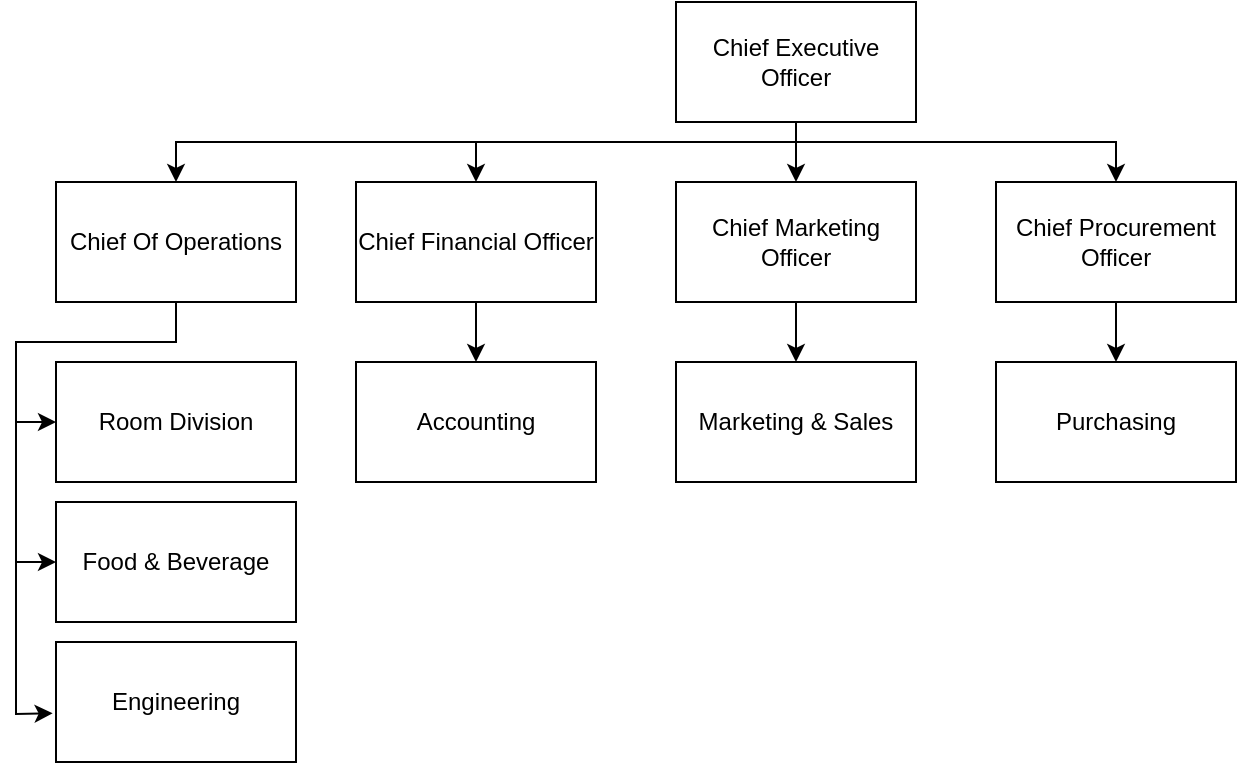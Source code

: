 <mxfile version="16.6.7" type="github">
  <diagram id="prtHgNgQTEPvFCAcTncT" name="Page-1">
    <mxGraphModel dx="1065" dy="486" grid="1" gridSize="10" guides="1" tooltips="1" connect="1" arrows="1" fold="1" page="1" pageScale="1" pageWidth="827" pageHeight="1169" math="0" shadow="0">
      <root>
        <mxCell id="0" />
        <mxCell id="1" parent="0" />
        <mxCell id="JqPvwRSfFl-CjzuHMjjg-1" value="Chief Executive Officer" style="rounded=0;whiteSpace=wrap;html=1;" vertex="1" parent="1">
          <mxGeometry x="340" y="10" width="120" height="60" as="geometry" />
        </mxCell>
        <mxCell id="JqPvwRSfFl-CjzuHMjjg-2" value="Chief Financial Officer" style="rounded=0;whiteSpace=wrap;html=1;" vertex="1" parent="1">
          <mxGeometry x="180" y="100" width="120" height="60" as="geometry" />
        </mxCell>
        <mxCell id="JqPvwRSfFl-CjzuHMjjg-3" value="Chief Marketing Officer" style="rounded=0;whiteSpace=wrap;html=1;" vertex="1" parent="1">
          <mxGeometry x="340" y="100" width="120" height="60" as="geometry" />
        </mxCell>
        <mxCell id="JqPvwRSfFl-CjzuHMjjg-5" value="Chief Of Operations" style="rounded=0;whiteSpace=wrap;html=1;" vertex="1" parent="1">
          <mxGeometry x="30" y="100" width="120" height="60" as="geometry" />
        </mxCell>
        <mxCell id="JqPvwRSfFl-CjzuHMjjg-6" value="Chief Procurement Officer" style="rounded=0;whiteSpace=wrap;html=1;" vertex="1" parent="1">
          <mxGeometry x="500" y="100" width="120" height="60" as="geometry" />
        </mxCell>
        <mxCell id="JqPvwRSfFl-CjzuHMjjg-7" value="Accounting" style="rounded=0;whiteSpace=wrap;html=1;" vertex="1" parent="1">
          <mxGeometry x="180" y="190" width="120" height="60" as="geometry" />
        </mxCell>
        <mxCell id="JqPvwRSfFl-CjzuHMjjg-8" value="Room Division" style="rounded=0;whiteSpace=wrap;html=1;" vertex="1" parent="1">
          <mxGeometry x="30" y="190" width="120" height="60" as="geometry" />
        </mxCell>
        <mxCell id="JqPvwRSfFl-CjzuHMjjg-9" value="Food &amp;amp; Beverage" style="rounded=0;whiteSpace=wrap;html=1;" vertex="1" parent="1">
          <mxGeometry x="30" y="260" width="120" height="60" as="geometry" />
        </mxCell>
        <mxCell id="JqPvwRSfFl-CjzuHMjjg-10" value="Marketing &amp;amp; Sales" style="rounded=0;whiteSpace=wrap;html=1;" vertex="1" parent="1">
          <mxGeometry x="340" y="190" width="120" height="60" as="geometry" />
        </mxCell>
        <mxCell id="JqPvwRSfFl-CjzuHMjjg-11" value="Purchasing" style="rounded=0;whiteSpace=wrap;html=1;" vertex="1" parent="1">
          <mxGeometry x="500" y="190" width="120" height="60" as="geometry" />
        </mxCell>
        <mxCell id="JqPvwRSfFl-CjzuHMjjg-12" value="Engineering" style="rounded=0;whiteSpace=wrap;html=1;" vertex="1" parent="1">
          <mxGeometry x="30" y="330" width="120" height="60" as="geometry" />
        </mxCell>
        <mxCell id="JqPvwRSfFl-CjzuHMjjg-13" value="" style="endArrow=classic;html=1;rounded=0;exitX=0.5;exitY=1;exitDx=0;exitDy=0;entryX=0.5;entryY=0;entryDx=0;entryDy=0;" edge="1" parent="1" source="JqPvwRSfFl-CjzuHMjjg-1" target="JqPvwRSfFl-CjzuHMjjg-3">
          <mxGeometry width="50" height="50" relative="1" as="geometry">
            <mxPoint x="410" y="220" as="sourcePoint" />
            <mxPoint x="460" y="170" as="targetPoint" />
          </mxGeometry>
        </mxCell>
        <mxCell id="JqPvwRSfFl-CjzuHMjjg-14" value="" style="endArrow=classic;html=1;rounded=0;entryX=0.5;entryY=0;entryDx=0;entryDy=0;" edge="1" parent="1" target="JqPvwRSfFl-CjzuHMjjg-2">
          <mxGeometry width="50" height="50" relative="1" as="geometry">
            <mxPoint x="400" y="80" as="sourcePoint" />
            <mxPoint x="260" y="40" as="targetPoint" />
            <Array as="points">
              <mxPoint x="240" y="80" />
            </Array>
          </mxGeometry>
        </mxCell>
        <mxCell id="JqPvwRSfFl-CjzuHMjjg-15" value="" style="endArrow=classic;html=1;rounded=0;entryX=0.5;entryY=0;entryDx=0;entryDy=0;" edge="1" parent="1" target="JqPvwRSfFl-CjzuHMjjg-6">
          <mxGeometry width="50" height="50" relative="1" as="geometry">
            <mxPoint x="400" y="80" as="sourcePoint" />
            <mxPoint x="460" y="170" as="targetPoint" />
            <Array as="points">
              <mxPoint x="560" y="80" />
            </Array>
          </mxGeometry>
        </mxCell>
        <mxCell id="JqPvwRSfFl-CjzuHMjjg-16" value="" style="endArrow=classic;html=1;rounded=0;entryX=0.5;entryY=0;entryDx=0;entryDy=0;" edge="1" parent="1" target="JqPvwRSfFl-CjzuHMjjg-5">
          <mxGeometry width="50" height="50" relative="1" as="geometry">
            <mxPoint x="240" y="80" as="sourcePoint" />
            <mxPoint x="140" y="80" as="targetPoint" />
            <Array as="points">
              <mxPoint x="90" y="80" />
            </Array>
          </mxGeometry>
        </mxCell>
        <mxCell id="JqPvwRSfFl-CjzuHMjjg-17" value="" style="endArrow=classic;html=1;rounded=0;entryX=0;entryY=0.5;entryDx=0;entryDy=0;exitX=0.5;exitY=1;exitDx=0;exitDy=0;" edge="1" parent="1" source="JqPvwRSfFl-CjzuHMjjg-5" target="JqPvwRSfFl-CjzuHMjjg-8">
          <mxGeometry width="50" height="50" relative="1" as="geometry">
            <mxPoint x="100" y="160" as="sourcePoint" />
            <mxPoint x="150" y="110" as="targetPoint" />
            <Array as="points">
              <mxPoint x="90" y="180" />
              <mxPoint x="10" y="180" />
              <mxPoint x="10" y="220" />
            </Array>
          </mxGeometry>
        </mxCell>
        <mxCell id="JqPvwRSfFl-CjzuHMjjg-18" value="" style="endArrow=classic;html=1;rounded=0;entryX=0;entryY=0.5;entryDx=0;entryDy=0;" edge="1" parent="1" target="JqPvwRSfFl-CjzuHMjjg-9">
          <mxGeometry width="50" height="50" relative="1" as="geometry">
            <mxPoint x="10" y="220" as="sourcePoint" />
            <mxPoint x="460" y="250" as="targetPoint" />
            <Array as="points">
              <mxPoint x="10" y="290" />
            </Array>
          </mxGeometry>
        </mxCell>
        <mxCell id="JqPvwRSfFl-CjzuHMjjg-19" value="" style="endArrow=classic;html=1;rounded=0;entryX=-0.014;entryY=0.594;entryDx=0;entryDy=0;entryPerimeter=0;" edge="1" parent="1" target="JqPvwRSfFl-CjzuHMjjg-12">
          <mxGeometry width="50" height="50" relative="1" as="geometry">
            <mxPoint x="10" y="290" as="sourcePoint" />
            <mxPoint x="460" y="250" as="targetPoint" />
            <Array as="points">
              <mxPoint x="10" y="366" />
            </Array>
          </mxGeometry>
        </mxCell>
        <mxCell id="JqPvwRSfFl-CjzuHMjjg-20" value="" style="endArrow=classic;html=1;rounded=0;exitX=0.5;exitY=1;exitDx=0;exitDy=0;entryX=0.5;entryY=0;entryDx=0;entryDy=0;" edge="1" parent="1" source="JqPvwRSfFl-CjzuHMjjg-2" target="JqPvwRSfFl-CjzuHMjjg-7">
          <mxGeometry width="50" height="50" relative="1" as="geometry">
            <mxPoint x="410" y="220" as="sourcePoint" />
            <mxPoint x="460" y="170" as="targetPoint" />
          </mxGeometry>
        </mxCell>
        <mxCell id="JqPvwRSfFl-CjzuHMjjg-21" value="" style="endArrow=classic;html=1;rounded=0;exitX=0.5;exitY=1;exitDx=0;exitDy=0;entryX=0.5;entryY=0;entryDx=0;entryDy=0;" edge="1" parent="1" source="JqPvwRSfFl-CjzuHMjjg-3" target="JqPvwRSfFl-CjzuHMjjg-10">
          <mxGeometry width="50" height="50" relative="1" as="geometry">
            <mxPoint x="370" y="230" as="sourcePoint" />
            <mxPoint x="420" y="180" as="targetPoint" />
          </mxGeometry>
        </mxCell>
        <mxCell id="JqPvwRSfFl-CjzuHMjjg-22" value="" style="endArrow=classic;html=1;rounded=0;exitX=0.5;exitY=1;exitDx=0;exitDy=0;entryX=0.5;entryY=0;entryDx=0;entryDy=0;" edge="1" parent="1" source="JqPvwRSfFl-CjzuHMjjg-6" target="JqPvwRSfFl-CjzuHMjjg-11">
          <mxGeometry width="50" height="50" relative="1" as="geometry">
            <mxPoint x="410" y="220" as="sourcePoint" />
            <mxPoint x="460" y="170" as="targetPoint" />
          </mxGeometry>
        </mxCell>
      </root>
    </mxGraphModel>
  </diagram>
</mxfile>
